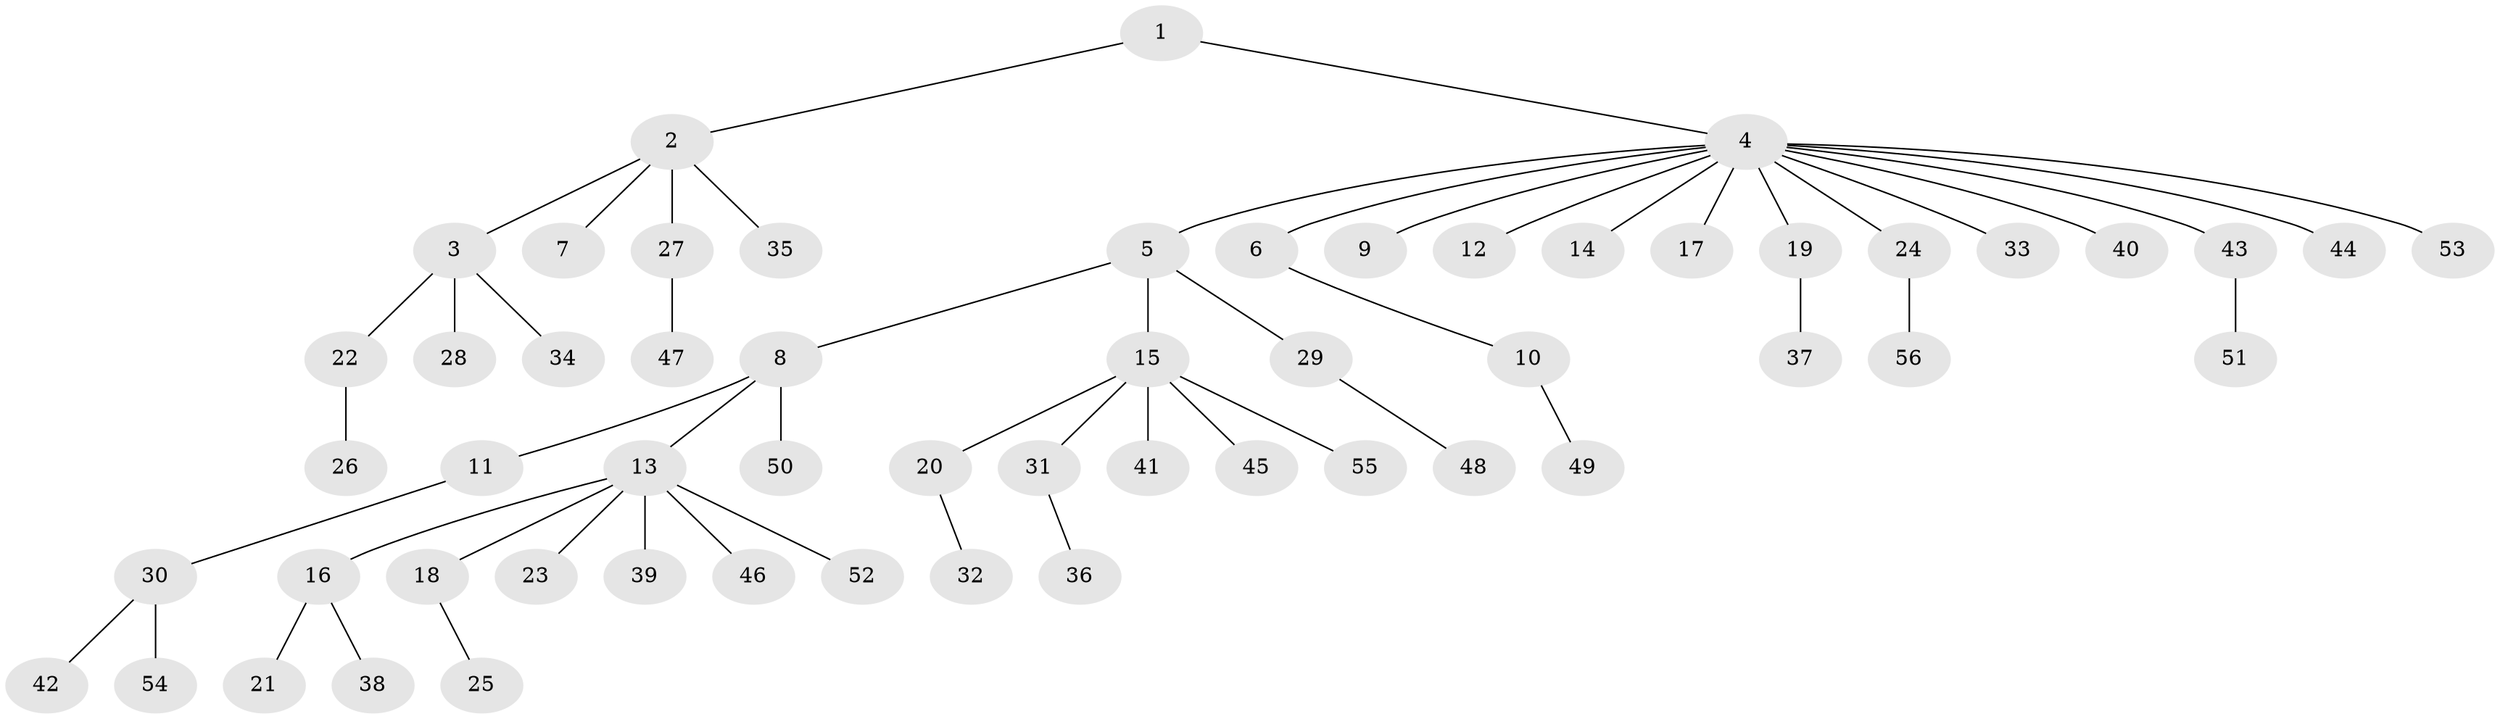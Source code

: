 // coarse degree distribution, {2: 0.08823529411764706, 4: 0.08823529411764706, 12: 0.029411764705882353, 1: 0.7058823529411765, 3: 0.058823529411764705, 6: 0.029411764705882353}
// Generated by graph-tools (version 1.1) at 2025/36/03/04/25 23:36:57]
// undirected, 56 vertices, 55 edges
graph export_dot {
  node [color=gray90,style=filled];
  1;
  2;
  3;
  4;
  5;
  6;
  7;
  8;
  9;
  10;
  11;
  12;
  13;
  14;
  15;
  16;
  17;
  18;
  19;
  20;
  21;
  22;
  23;
  24;
  25;
  26;
  27;
  28;
  29;
  30;
  31;
  32;
  33;
  34;
  35;
  36;
  37;
  38;
  39;
  40;
  41;
  42;
  43;
  44;
  45;
  46;
  47;
  48;
  49;
  50;
  51;
  52;
  53;
  54;
  55;
  56;
  1 -- 2;
  1 -- 4;
  2 -- 3;
  2 -- 7;
  2 -- 27;
  2 -- 35;
  3 -- 22;
  3 -- 28;
  3 -- 34;
  4 -- 5;
  4 -- 6;
  4 -- 9;
  4 -- 12;
  4 -- 14;
  4 -- 17;
  4 -- 19;
  4 -- 24;
  4 -- 33;
  4 -- 40;
  4 -- 43;
  4 -- 44;
  4 -- 53;
  5 -- 8;
  5 -- 15;
  5 -- 29;
  6 -- 10;
  8 -- 11;
  8 -- 13;
  8 -- 50;
  10 -- 49;
  11 -- 30;
  13 -- 16;
  13 -- 18;
  13 -- 23;
  13 -- 39;
  13 -- 46;
  13 -- 52;
  15 -- 20;
  15 -- 31;
  15 -- 41;
  15 -- 45;
  15 -- 55;
  16 -- 21;
  16 -- 38;
  18 -- 25;
  19 -- 37;
  20 -- 32;
  22 -- 26;
  24 -- 56;
  27 -- 47;
  29 -- 48;
  30 -- 42;
  30 -- 54;
  31 -- 36;
  43 -- 51;
}
